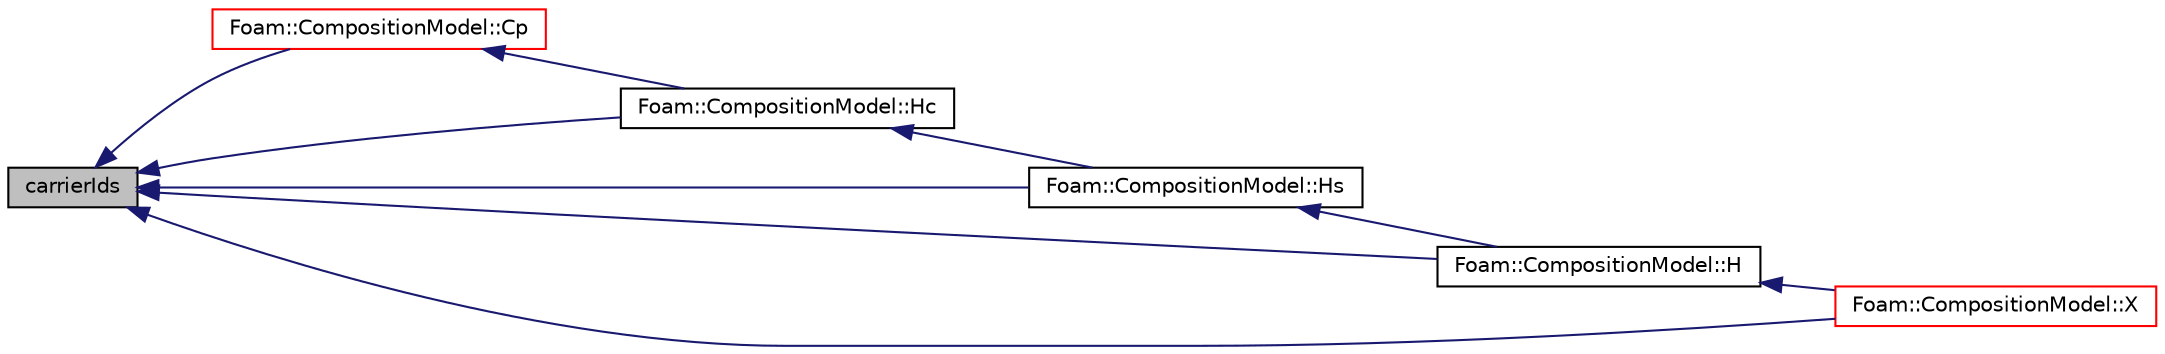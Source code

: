 digraph "carrierIds"
{
  bgcolor="transparent";
  edge [fontname="Helvetica",fontsize="10",labelfontname="Helvetica",labelfontsize="10"];
  node [fontname="Helvetica",fontsize="10",shape=record];
  rankdir="LR";
  Node1 [label="carrierIds",height=0.2,width=0.4,color="black", fillcolor="grey75", style="filled", fontcolor="black"];
  Node1 -> Node2 [dir="back",color="midnightblue",fontsize="10",style="solid",fontname="Helvetica"];
  Node2 [label="Foam::CompositionModel::Cp",height=0.2,width=0.4,color="red",URL="$a00332.html#a3063f4507c05978b5d0b2ac54b5438b1",tooltip="Return specific heat caoacity for the phase phaseI. "];
  Node2 -> Node3 [dir="back",color="midnightblue",fontsize="10",style="solid",fontname="Helvetica"];
  Node3 [label="Foam::CompositionModel::Hc",height=0.2,width=0.4,color="black",URL="$a00332.html#a7939e2549fcd9dfac390608313d89688",tooltip="Return chemical enthalpy for the phase phaseI. "];
  Node3 -> Node4 [dir="back",color="midnightblue",fontsize="10",style="solid",fontname="Helvetica"];
  Node4 [label="Foam::CompositionModel::Hs",height=0.2,width=0.4,color="black",URL="$a00332.html#a236b3c220fd5d0c2e3f2827e8fc9bc58",tooltip="Return sensible enthalpy for the phase phaseI. "];
  Node4 -> Node5 [dir="back",color="midnightblue",fontsize="10",style="solid",fontname="Helvetica"];
  Node5 [label="Foam::CompositionModel::H",height=0.2,width=0.4,color="black",URL="$a00332.html#a338a3d5a8c759d9c5263d7c2fa4053c7",tooltip="Return total enthalpy for the phase phaseI. "];
  Node5 -> Node6 [dir="back",color="midnightblue",fontsize="10",style="solid",fontname="Helvetica"];
  Node6 [label="Foam::CompositionModel::X",height=0.2,width=0.4,color="red",URL="$a00332.html#aac04a13759cd4bc6bef4b662e72212a0",tooltip="Return the list of phase phaseI volume fractions fractions. "];
  Node1 -> Node5 [dir="back",color="midnightblue",fontsize="10",style="solid",fontname="Helvetica"];
  Node1 -> Node3 [dir="back",color="midnightblue",fontsize="10",style="solid",fontname="Helvetica"];
  Node1 -> Node4 [dir="back",color="midnightblue",fontsize="10",style="solid",fontname="Helvetica"];
  Node1 -> Node6 [dir="back",color="midnightblue",fontsize="10",style="solid",fontname="Helvetica"];
}
